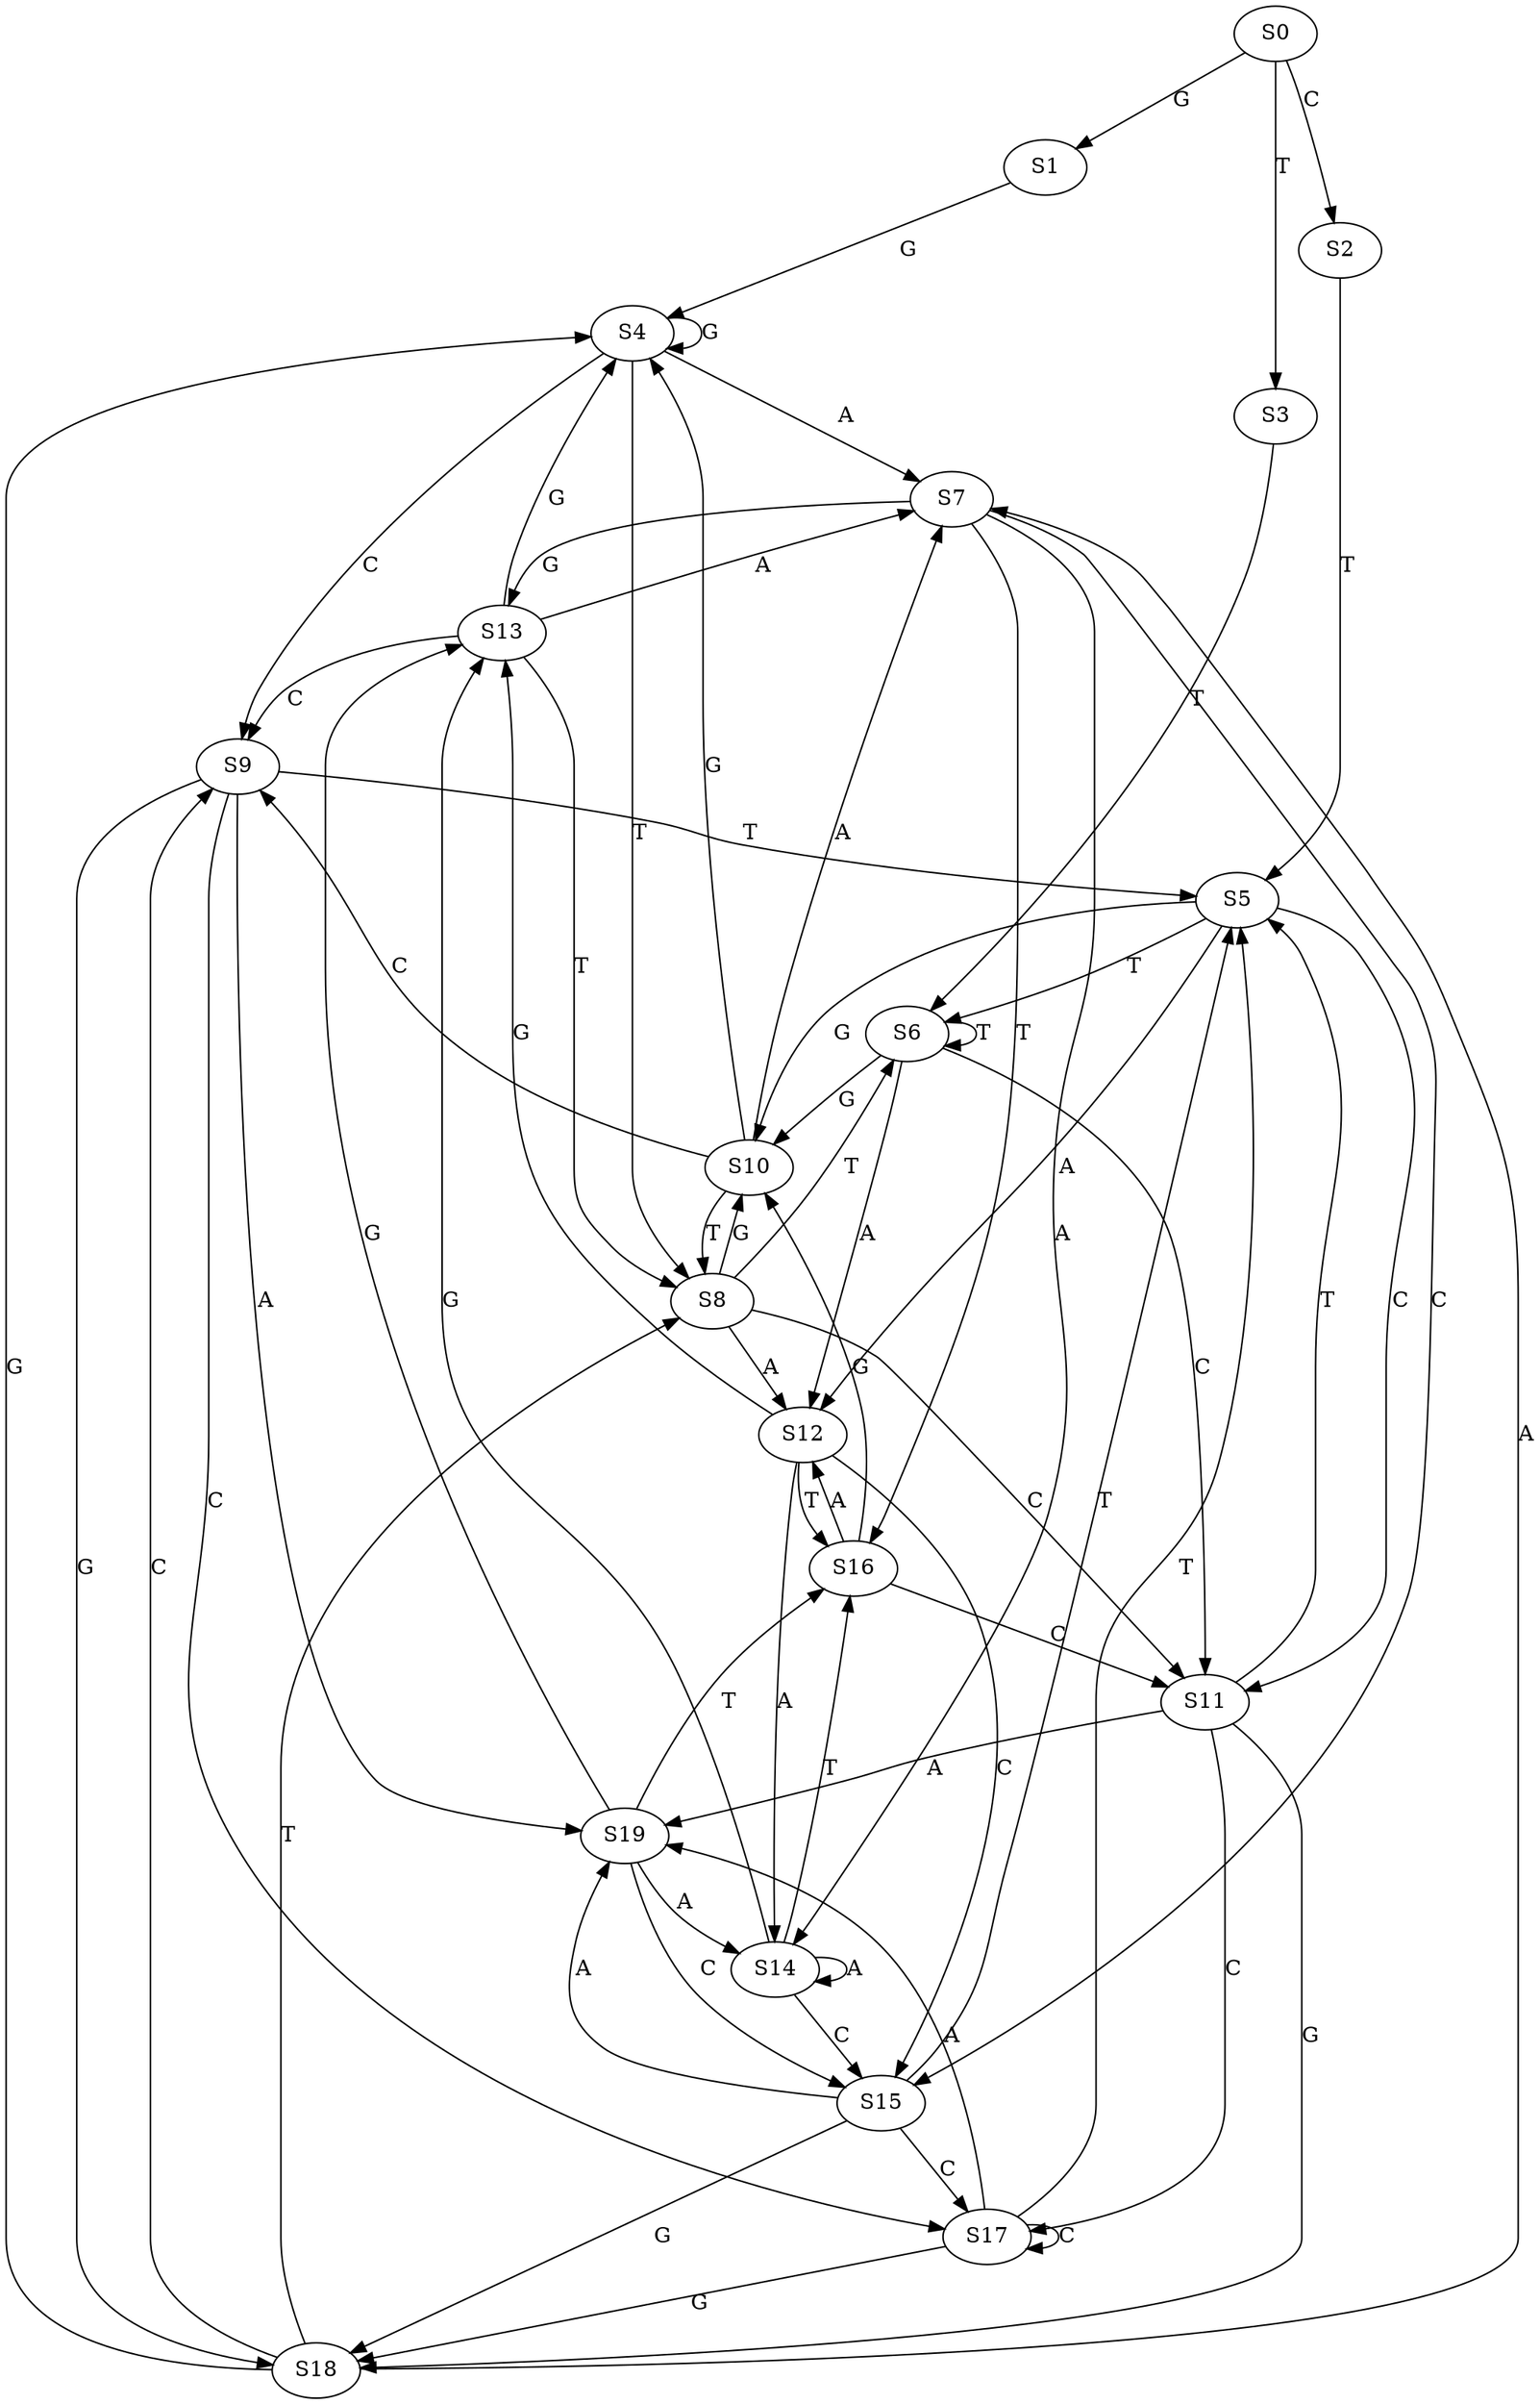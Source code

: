 strict digraph  {
	S0 -> S1 [ label = G ];
	S0 -> S2 [ label = C ];
	S0 -> S3 [ label = T ];
	S1 -> S4 [ label = G ];
	S2 -> S5 [ label = T ];
	S3 -> S6 [ label = T ];
	S4 -> S7 [ label = A ];
	S4 -> S8 [ label = T ];
	S4 -> S4 [ label = G ];
	S4 -> S9 [ label = C ];
	S5 -> S10 [ label = G ];
	S5 -> S11 [ label = C ];
	S5 -> S12 [ label = A ];
	S5 -> S6 [ label = T ];
	S6 -> S11 [ label = C ];
	S6 -> S12 [ label = A ];
	S6 -> S10 [ label = G ];
	S6 -> S6 [ label = T ];
	S7 -> S13 [ label = G ];
	S7 -> S14 [ label = A ];
	S7 -> S15 [ label = C ];
	S7 -> S16 [ label = T ];
	S8 -> S12 [ label = A ];
	S8 -> S11 [ label = C ];
	S8 -> S10 [ label = G ];
	S8 -> S6 [ label = T ];
	S9 -> S17 [ label = C ];
	S9 -> S5 [ label = T ];
	S9 -> S18 [ label = G ];
	S9 -> S19 [ label = A ];
	S10 -> S7 [ label = A ];
	S10 -> S8 [ label = T ];
	S10 -> S9 [ label = C ];
	S10 -> S4 [ label = G ];
	S11 -> S5 [ label = T ];
	S11 -> S18 [ label = G ];
	S11 -> S17 [ label = C ];
	S11 -> S19 [ label = A ];
	S12 -> S13 [ label = G ];
	S12 -> S16 [ label = T ];
	S12 -> S14 [ label = A ];
	S12 -> S15 [ label = C ];
	S13 -> S8 [ label = T ];
	S13 -> S4 [ label = G ];
	S13 -> S7 [ label = A ];
	S13 -> S9 [ label = C ];
	S14 -> S16 [ label = T ];
	S14 -> S15 [ label = C ];
	S14 -> S13 [ label = G ];
	S14 -> S14 [ label = A ];
	S15 -> S19 [ label = A ];
	S15 -> S5 [ label = T ];
	S15 -> S17 [ label = C ];
	S15 -> S18 [ label = G ];
	S16 -> S12 [ label = A ];
	S16 -> S11 [ label = C ];
	S16 -> S10 [ label = G ];
	S17 -> S18 [ label = G ];
	S17 -> S17 [ label = C ];
	S17 -> S19 [ label = A ];
	S17 -> S5 [ label = T ];
	S18 -> S4 [ label = G ];
	S18 -> S8 [ label = T ];
	S18 -> S7 [ label = A ];
	S18 -> S9 [ label = C ];
	S19 -> S13 [ label = G ];
	S19 -> S16 [ label = T ];
	S19 -> S15 [ label = C ];
	S19 -> S14 [ label = A ];
}
